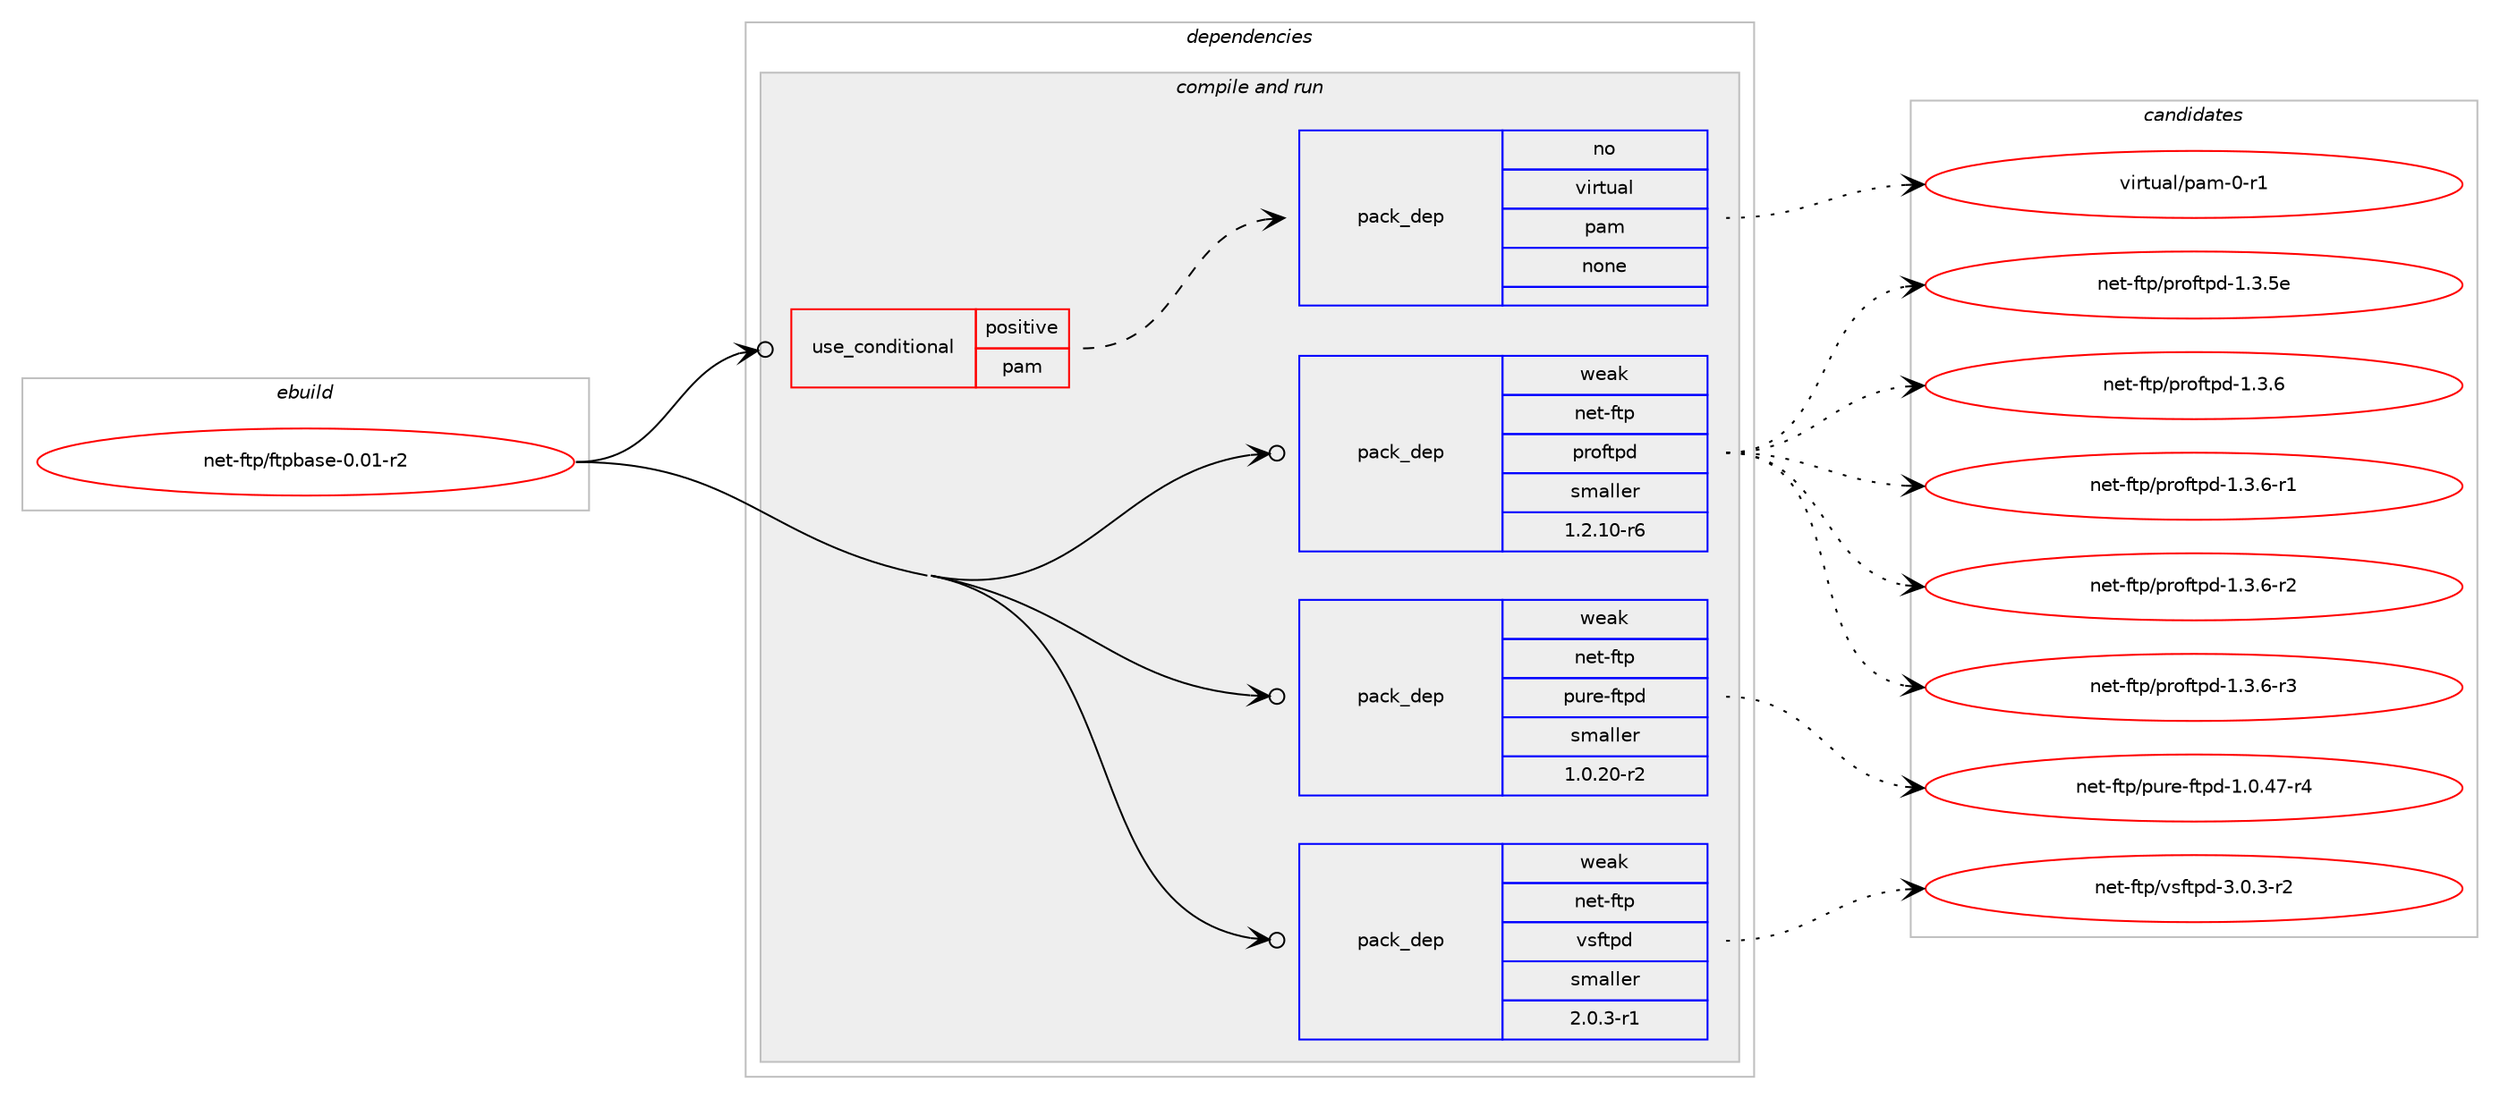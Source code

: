 digraph prolog {

# *************
# Graph options
# *************

newrank=true;
concentrate=true;
compound=true;
graph [rankdir=LR,fontname=Helvetica,fontsize=10,ranksep=1.5];#, ranksep=2.5, nodesep=0.2];
edge  [arrowhead=vee];
node  [fontname=Helvetica,fontsize=10];

# **********
# The ebuild
# **********

subgraph cluster_leftcol {
color=gray;
rank=same;
label=<<i>ebuild</i>>;
id [label="net-ftp/ftpbase-0.01-r2", color=red, width=4, href="../net-ftp/ftpbase-0.01-r2.svg"];
}

# ****************
# The dependencies
# ****************

subgraph cluster_midcol {
color=gray;
label=<<i>dependencies</i>>;
subgraph cluster_compile {
fillcolor="#eeeeee";
style=filled;
label=<<i>compile</i>>;
}
subgraph cluster_compileandrun {
fillcolor="#eeeeee";
style=filled;
label=<<i>compile and run</i>>;
subgraph cond444704 {
dependency1653845 [label=<<TABLE BORDER="0" CELLBORDER="1" CELLSPACING="0" CELLPADDING="4"><TR><TD ROWSPAN="3" CELLPADDING="10">use_conditional</TD></TR><TR><TD>positive</TD></TR><TR><TD>pam</TD></TR></TABLE>>, shape=none, color=red];
subgraph pack1182338 {
dependency1653846 [label=<<TABLE BORDER="0" CELLBORDER="1" CELLSPACING="0" CELLPADDING="4" WIDTH="220"><TR><TD ROWSPAN="6" CELLPADDING="30">pack_dep</TD></TR><TR><TD WIDTH="110">no</TD></TR><TR><TD>virtual</TD></TR><TR><TD>pam</TD></TR><TR><TD>none</TD></TR><TR><TD></TD></TR></TABLE>>, shape=none, color=blue];
}
dependency1653845:e -> dependency1653846:w [weight=20,style="dashed",arrowhead="vee"];
}
id:e -> dependency1653845:w [weight=20,style="solid",arrowhead="odotvee"];
subgraph pack1182339 {
dependency1653847 [label=<<TABLE BORDER="0" CELLBORDER="1" CELLSPACING="0" CELLPADDING="4" WIDTH="220"><TR><TD ROWSPAN="6" CELLPADDING="30">pack_dep</TD></TR><TR><TD WIDTH="110">weak</TD></TR><TR><TD>net-ftp</TD></TR><TR><TD>proftpd</TD></TR><TR><TD>smaller</TD></TR><TR><TD>1.2.10-r6</TD></TR></TABLE>>, shape=none, color=blue];
}
id:e -> dependency1653847:w [weight=20,style="solid",arrowhead="odotvee"];
subgraph pack1182340 {
dependency1653848 [label=<<TABLE BORDER="0" CELLBORDER="1" CELLSPACING="0" CELLPADDING="4" WIDTH="220"><TR><TD ROWSPAN="6" CELLPADDING="30">pack_dep</TD></TR><TR><TD WIDTH="110">weak</TD></TR><TR><TD>net-ftp</TD></TR><TR><TD>pure-ftpd</TD></TR><TR><TD>smaller</TD></TR><TR><TD>1.0.20-r2</TD></TR></TABLE>>, shape=none, color=blue];
}
id:e -> dependency1653848:w [weight=20,style="solid",arrowhead="odotvee"];
subgraph pack1182341 {
dependency1653849 [label=<<TABLE BORDER="0" CELLBORDER="1" CELLSPACING="0" CELLPADDING="4" WIDTH="220"><TR><TD ROWSPAN="6" CELLPADDING="30">pack_dep</TD></TR><TR><TD WIDTH="110">weak</TD></TR><TR><TD>net-ftp</TD></TR><TR><TD>vsftpd</TD></TR><TR><TD>smaller</TD></TR><TR><TD>2.0.3-r1</TD></TR></TABLE>>, shape=none, color=blue];
}
id:e -> dependency1653849:w [weight=20,style="solid",arrowhead="odotvee"];
}
subgraph cluster_run {
fillcolor="#eeeeee";
style=filled;
label=<<i>run</i>>;
}
}

# **************
# The candidates
# **************

subgraph cluster_choices {
rank=same;
color=gray;
label=<<i>candidates</i>>;

subgraph choice1182338 {
color=black;
nodesep=1;
choice11810511411611797108471129710945484511449 [label="virtual/pam-0-r1", color=red, width=4,href="../virtual/pam-0-r1.svg"];
dependency1653846:e -> choice11810511411611797108471129710945484511449:w [style=dotted,weight="100"];
}
subgraph choice1182339 {
color=black;
nodesep=1;
choice1101011164510211611247112114111102116112100454946514653101 [label="net-ftp/proftpd-1.3.5e", color=red, width=4,href="../net-ftp/proftpd-1.3.5e.svg"];
choice1101011164510211611247112114111102116112100454946514654 [label="net-ftp/proftpd-1.3.6", color=red, width=4,href="../net-ftp/proftpd-1.3.6.svg"];
choice11010111645102116112471121141111021161121004549465146544511449 [label="net-ftp/proftpd-1.3.6-r1", color=red, width=4,href="../net-ftp/proftpd-1.3.6-r1.svg"];
choice11010111645102116112471121141111021161121004549465146544511450 [label="net-ftp/proftpd-1.3.6-r2", color=red, width=4,href="../net-ftp/proftpd-1.3.6-r2.svg"];
choice11010111645102116112471121141111021161121004549465146544511451 [label="net-ftp/proftpd-1.3.6-r3", color=red, width=4,href="../net-ftp/proftpd-1.3.6-r3.svg"];
dependency1653847:e -> choice1101011164510211611247112114111102116112100454946514653101:w [style=dotted,weight="100"];
dependency1653847:e -> choice1101011164510211611247112114111102116112100454946514654:w [style=dotted,weight="100"];
dependency1653847:e -> choice11010111645102116112471121141111021161121004549465146544511449:w [style=dotted,weight="100"];
dependency1653847:e -> choice11010111645102116112471121141111021161121004549465146544511450:w [style=dotted,weight="100"];
dependency1653847:e -> choice11010111645102116112471121141111021161121004549465146544511451:w [style=dotted,weight="100"];
}
subgraph choice1182340 {
color=black;
nodesep=1;
choice110101116451021161124711211711410145102116112100454946484652554511452 [label="net-ftp/pure-ftpd-1.0.47-r4", color=red, width=4,href="../net-ftp/pure-ftpd-1.0.47-r4.svg"];
dependency1653848:e -> choice110101116451021161124711211711410145102116112100454946484652554511452:w [style=dotted,weight="100"];
}
subgraph choice1182341 {
color=black;
nodesep=1;
choice11010111645102116112471181151021161121004551464846514511450 [label="net-ftp/vsftpd-3.0.3-r2", color=red, width=4,href="../net-ftp/vsftpd-3.0.3-r2.svg"];
dependency1653849:e -> choice11010111645102116112471181151021161121004551464846514511450:w [style=dotted,weight="100"];
}
}

}
